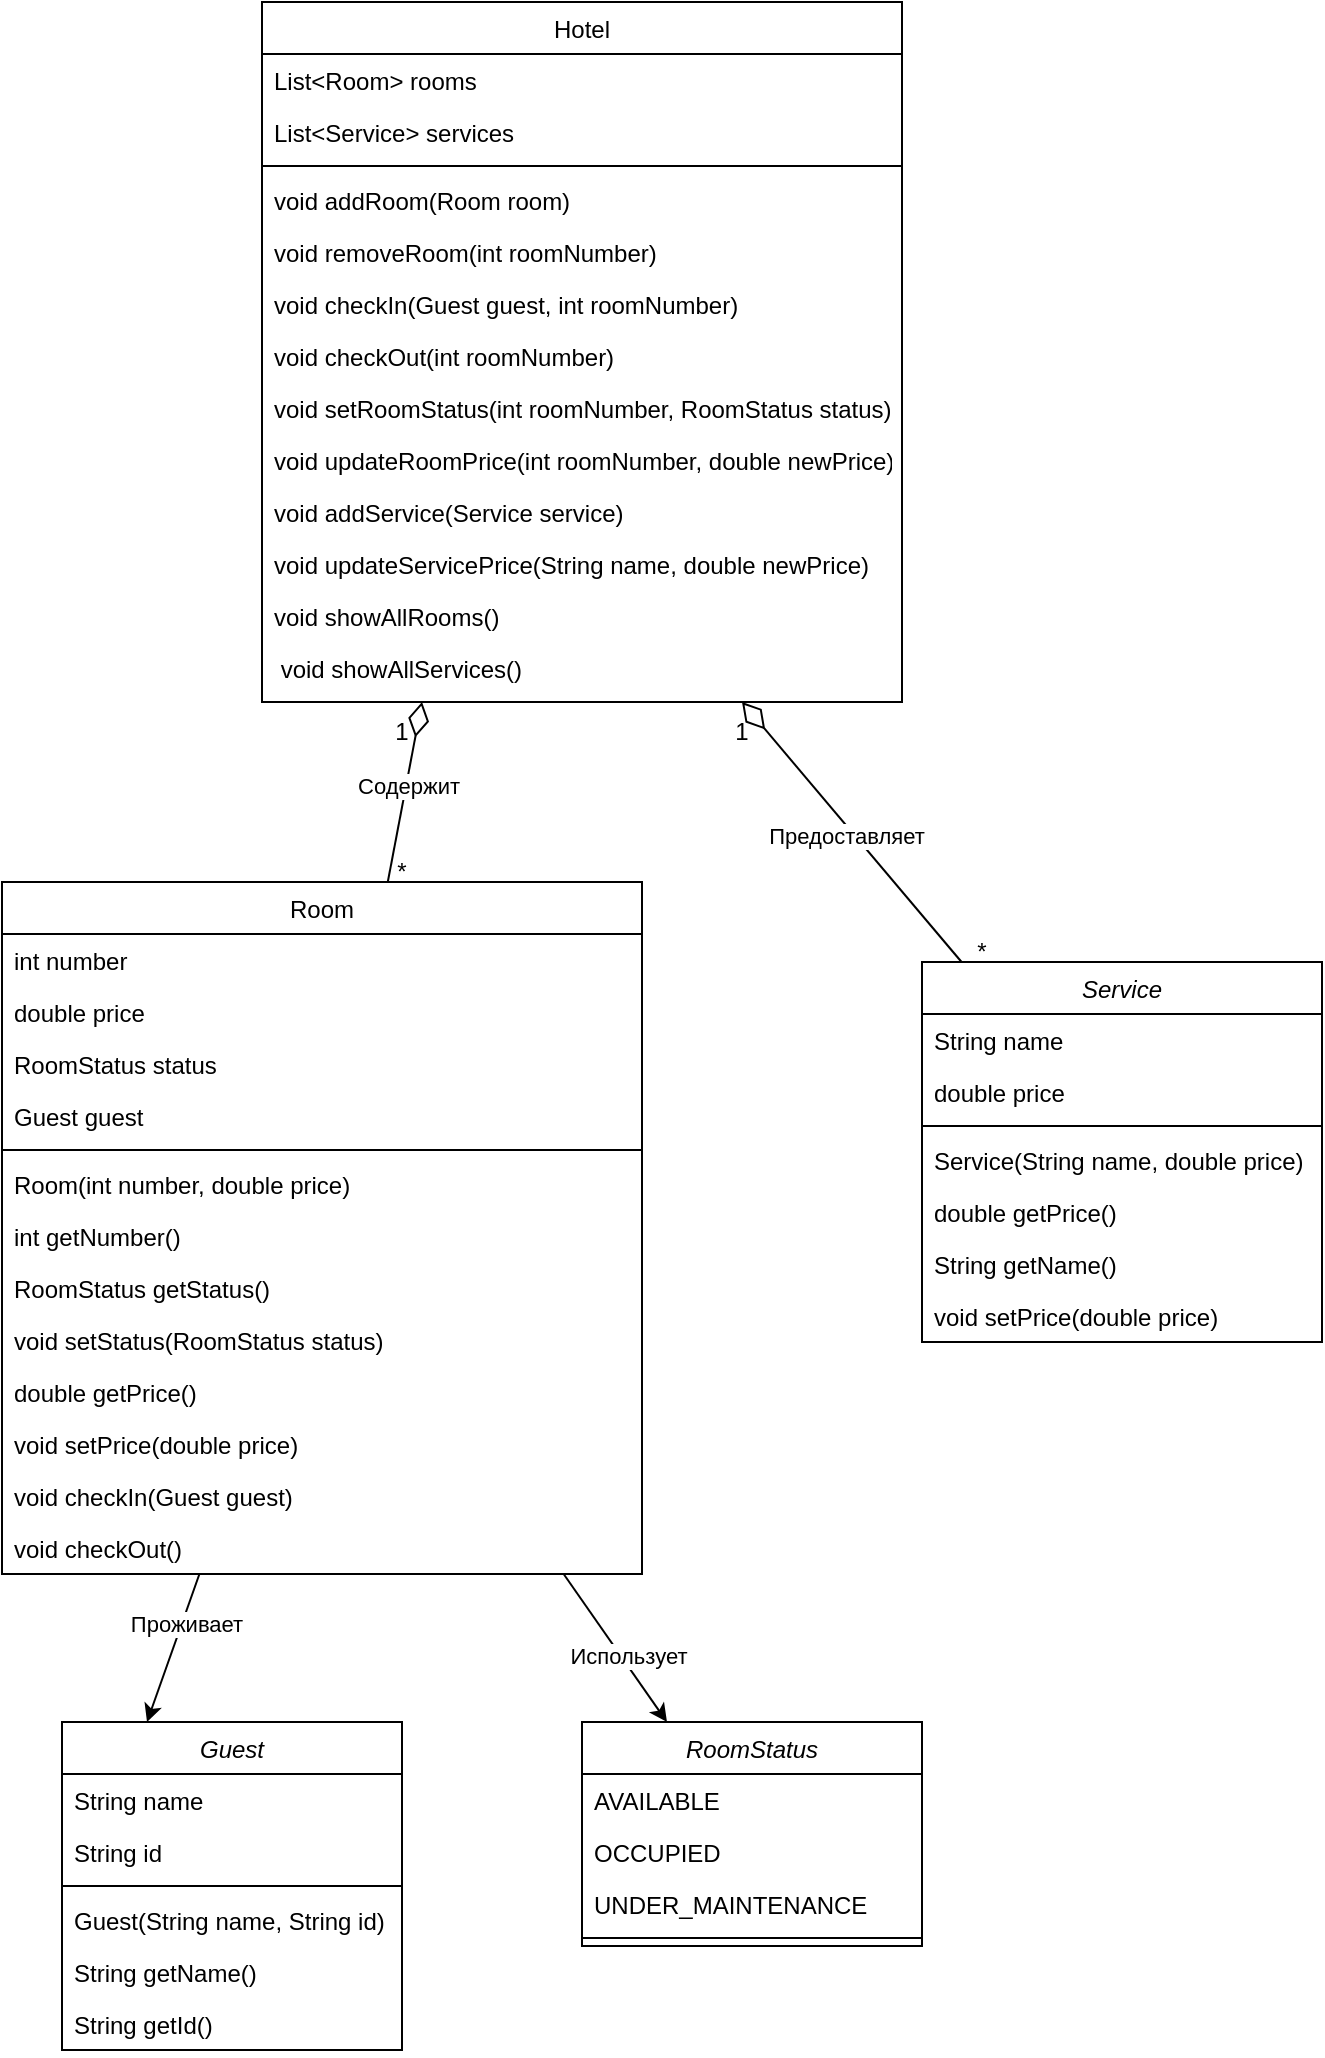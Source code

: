 <mxfile version="28.2.7">
  <diagram id="C5RBs43oDa-KdzZeNtuy" name="Page-1">
    <mxGraphModel grid="1" page="1" gridSize="10" guides="1" tooltips="1" connect="1" arrows="1" fold="1" pageScale="1" pageWidth="827" pageHeight="1169" math="0" shadow="0">
      <root>
        <mxCell id="WIyWlLk6GJQsqaUBKTNV-0" />
        <mxCell id="WIyWlLk6GJQsqaUBKTNV-1" parent="WIyWlLk6GJQsqaUBKTNV-0" />
        <mxCell id="bFmszzB-CP1Jl0M6f45P-38" style="rounded=0;orthogonalLoop=1;jettySize=auto;html=1;entryX=0.75;entryY=1;entryDx=0;entryDy=0;endArrow=diamondThin;endFill=0;endSize=15;" edge="1" parent="WIyWlLk6GJQsqaUBKTNV-1" source="zkfFHV4jXpPFQw0GAbJ--0" target="zkfFHV4jXpPFQw0GAbJ--17">
          <mxGeometry relative="1" as="geometry" />
        </mxCell>
        <mxCell id="bFmszzB-CP1Jl0M6f45P-41" value="Предоставляет" style="edgeLabel;html=1;align=center;verticalAlign=middle;resizable=0;points=[];" connectable="0" vertex="1" parent="bFmszzB-CP1Jl0M6f45P-38">
          <mxGeometry x="0.004" y="3" relative="1" as="geometry">
            <mxPoint x="-1" as="offset" />
          </mxGeometry>
        </mxCell>
        <mxCell id="zkfFHV4jXpPFQw0GAbJ--0" value="Service" style="swimlane;fontStyle=2;align=center;verticalAlign=top;childLayout=stackLayout;horizontal=1;startSize=26;horizontalStack=0;resizeParent=1;resizeLast=0;collapsible=1;marginBottom=0;rounded=0;shadow=0;strokeWidth=1;" vertex="1" parent="WIyWlLk6GJQsqaUBKTNV-1">
          <mxGeometry x="470" y="490" width="200" height="190" as="geometry">
            <mxRectangle x="230" y="140" width="160" height="26" as="alternateBounds" />
          </mxGeometry>
        </mxCell>
        <mxCell id="zkfFHV4jXpPFQw0GAbJ--1" value="String name" style="text;align=left;verticalAlign=top;spacingLeft=4;spacingRight=4;overflow=hidden;rotatable=0;points=[[0,0.5],[1,0.5]];portConstraint=eastwest;" vertex="1" parent="zkfFHV4jXpPFQw0GAbJ--0">
          <mxGeometry y="26" width="200" height="26" as="geometry" />
        </mxCell>
        <mxCell id="zkfFHV4jXpPFQw0GAbJ--2" value="double price" style="text;align=left;verticalAlign=top;spacingLeft=4;spacingRight=4;overflow=hidden;rotatable=0;points=[[0,0.5],[1,0.5]];portConstraint=eastwest;rounded=0;shadow=0;html=0;" vertex="1" parent="zkfFHV4jXpPFQw0GAbJ--0">
          <mxGeometry y="52" width="200" height="26" as="geometry" />
        </mxCell>
        <mxCell id="zkfFHV4jXpPFQw0GAbJ--4" value="" style="line;html=1;strokeWidth=1;align=left;verticalAlign=middle;spacingTop=-1;spacingLeft=3;spacingRight=3;rotatable=0;labelPosition=right;points=[];portConstraint=eastwest;" vertex="1" parent="zkfFHV4jXpPFQw0GAbJ--0">
          <mxGeometry y="78" width="200" height="8" as="geometry" />
        </mxCell>
        <mxCell id="zkfFHV4jXpPFQw0GAbJ--3" value="Service(String name, double price)" style="text;align=left;verticalAlign=top;spacingLeft=4;spacingRight=4;overflow=hidden;rotatable=0;points=[[0,0.5],[1,0.5]];portConstraint=eastwest;rounded=0;shadow=0;html=0;" vertex="1" parent="zkfFHV4jXpPFQw0GAbJ--0">
          <mxGeometry y="86" width="200" height="26" as="geometry" />
        </mxCell>
        <mxCell id="zkfFHV4jXpPFQw0GAbJ--5" value="double getPrice()" style="text;align=left;verticalAlign=top;spacingLeft=4;spacingRight=4;overflow=hidden;rotatable=0;points=[[0,0.5],[1,0.5]];portConstraint=eastwest;" vertex="1" parent="zkfFHV4jXpPFQw0GAbJ--0">
          <mxGeometry y="112" width="200" height="26" as="geometry" />
        </mxCell>
        <mxCell id="bFmszzB-CP1Jl0M6f45P-27" value="String getName()" style="text;align=left;verticalAlign=top;spacingLeft=4;spacingRight=4;overflow=hidden;rotatable=0;points=[[0,0.5],[1,0.5]];portConstraint=eastwest;rounded=0;shadow=0;html=0;" vertex="1" parent="zkfFHV4jXpPFQw0GAbJ--0">
          <mxGeometry y="138" width="200" height="26" as="geometry" />
        </mxCell>
        <mxCell id="bFmszzB-CP1Jl0M6f45P-28" value="void setPrice(double price)" style="text;align=left;verticalAlign=top;spacingLeft=4;spacingRight=4;overflow=hidden;rotatable=0;points=[[0,0.5],[1,0.5]];portConstraint=eastwest;rounded=0;shadow=0;html=0;" vertex="1" parent="zkfFHV4jXpPFQw0GAbJ--0">
          <mxGeometry y="164" width="200" height="26" as="geometry" />
        </mxCell>
        <mxCell id="zkfFHV4jXpPFQw0GAbJ--17" value="Hotel" style="swimlane;fontStyle=0;align=center;verticalAlign=top;childLayout=stackLayout;horizontal=1;startSize=26;horizontalStack=0;resizeParent=1;resizeLast=0;collapsible=1;marginBottom=0;rounded=0;shadow=0;strokeWidth=1;" vertex="1" parent="WIyWlLk6GJQsqaUBKTNV-1">
          <mxGeometry x="140" y="10" width="320" height="350" as="geometry">
            <mxRectangle x="550" y="140" width="160" height="26" as="alternateBounds" />
          </mxGeometry>
        </mxCell>
        <mxCell id="zkfFHV4jXpPFQw0GAbJ--18" value="List&lt;Room&gt; rooms" style="text;align=left;verticalAlign=top;spacingLeft=4;spacingRight=4;overflow=hidden;rotatable=0;points=[[0,0.5],[1,0.5]];portConstraint=eastwest;" vertex="1" parent="zkfFHV4jXpPFQw0GAbJ--17">
          <mxGeometry y="26" width="320" height="26" as="geometry" />
        </mxCell>
        <mxCell id="zkfFHV4jXpPFQw0GAbJ--19" value="List&lt;Service&gt; services" style="text;align=left;verticalAlign=top;spacingLeft=4;spacingRight=4;overflow=hidden;rotatable=0;points=[[0,0.5],[1,0.5]];portConstraint=eastwest;rounded=0;shadow=0;html=0;" vertex="1" parent="zkfFHV4jXpPFQw0GAbJ--17">
          <mxGeometry y="52" width="320" height="26" as="geometry" />
        </mxCell>
        <mxCell id="zkfFHV4jXpPFQw0GAbJ--23" value="" style="line;html=1;strokeWidth=1;align=left;verticalAlign=middle;spacingTop=-1;spacingLeft=3;spacingRight=3;rotatable=0;labelPosition=right;points=[];portConstraint=eastwest;" vertex="1" parent="zkfFHV4jXpPFQw0GAbJ--17">
          <mxGeometry y="78" width="320" height="8" as="geometry" />
        </mxCell>
        <mxCell id="zkfFHV4jXpPFQw0GAbJ--20" value="void addRoom(Room room)" style="text;align=left;verticalAlign=top;spacingLeft=4;spacingRight=4;overflow=hidden;rotatable=0;points=[[0,0.5],[1,0.5]];portConstraint=eastwest;rounded=0;shadow=0;html=0;" vertex="1" parent="zkfFHV4jXpPFQw0GAbJ--17">
          <mxGeometry y="86" width="320" height="26" as="geometry" />
        </mxCell>
        <mxCell id="zkfFHV4jXpPFQw0GAbJ--21" value="void removeRoom(int roomNumber)" style="text;align=left;verticalAlign=top;spacingLeft=4;spacingRight=4;overflow=hidden;rotatable=0;points=[[0,0.5],[1,0.5]];portConstraint=eastwest;rounded=0;shadow=0;html=0;" vertex="1" parent="zkfFHV4jXpPFQw0GAbJ--17">
          <mxGeometry y="112" width="320" height="26" as="geometry" />
        </mxCell>
        <mxCell id="zkfFHV4jXpPFQw0GAbJ--22" value="void checkIn(Guest guest, int roomNumber)" style="text;align=left;verticalAlign=top;spacingLeft=4;spacingRight=4;overflow=hidden;rotatable=0;points=[[0,0.5],[1,0.5]];portConstraint=eastwest;rounded=0;shadow=0;html=0;" vertex="1" parent="zkfFHV4jXpPFQw0GAbJ--17">
          <mxGeometry y="138" width="320" height="26" as="geometry" />
        </mxCell>
        <mxCell id="zkfFHV4jXpPFQw0GAbJ--24" value="void checkOut(int roomNumber)" style="text;align=left;verticalAlign=top;spacingLeft=4;spacingRight=4;overflow=hidden;rotatable=0;points=[[0,0.5],[1,0.5]];portConstraint=eastwest;" vertex="1" parent="zkfFHV4jXpPFQw0GAbJ--17">
          <mxGeometry y="164" width="320" height="26" as="geometry" />
        </mxCell>
        <mxCell id="zkfFHV4jXpPFQw0GAbJ--25" value="void setRoomStatus(int roomNumber, RoomStatus status)" style="text;align=left;verticalAlign=top;spacingLeft=4;spacingRight=4;overflow=hidden;rotatable=0;points=[[0,0.5],[1,0.5]];portConstraint=eastwest;" vertex="1" parent="zkfFHV4jXpPFQw0GAbJ--17">
          <mxGeometry y="190" width="320" height="26" as="geometry" />
        </mxCell>
        <mxCell id="bFmszzB-CP1Jl0M6f45P-1" value="void updateRoomPrice(int roomNumber, double newPrice)" style="text;align=left;verticalAlign=top;spacingLeft=4;spacingRight=4;overflow=hidden;rotatable=0;points=[[0,0.5],[1,0.5]];portConstraint=eastwest;rounded=0;shadow=0;html=0;" vertex="1" parent="zkfFHV4jXpPFQw0GAbJ--17">
          <mxGeometry y="216" width="320" height="26" as="geometry" />
        </mxCell>
        <mxCell id="bFmszzB-CP1Jl0M6f45P-2" value="void addService(Service service)" style="text;align=left;verticalAlign=top;spacingLeft=4;spacingRight=4;overflow=hidden;rotatable=0;points=[[0,0.5],[1,0.5]];portConstraint=eastwest;rounded=0;shadow=0;html=0;" vertex="1" parent="zkfFHV4jXpPFQw0GAbJ--17">
          <mxGeometry y="242" width="320" height="26" as="geometry" />
        </mxCell>
        <mxCell id="bFmszzB-CP1Jl0M6f45P-3" value="void updateServicePrice(String name, double newPrice)" style="text;align=left;verticalAlign=top;spacingLeft=4;spacingRight=4;overflow=hidden;rotatable=0;points=[[0,0.5],[1,0.5]];portConstraint=eastwest;rounded=0;shadow=0;html=0;" vertex="1" parent="zkfFHV4jXpPFQw0GAbJ--17">
          <mxGeometry y="268" width="320" height="26" as="geometry" />
        </mxCell>
        <mxCell id="bFmszzB-CP1Jl0M6f45P-4" value="void showAllRooms()" style="text;align=left;verticalAlign=top;spacingLeft=4;spacingRight=4;overflow=hidden;rotatable=0;points=[[0,0.5],[1,0.5]];portConstraint=eastwest;rounded=0;shadow=0;html=0;" vertex="1" parent="zkfFHV4jXpPFQw0GAbJ--17">
          <mxGeometry y="294" width="320" height="26" as="geometry" />
        </mxCell>
        <mxCell id="bFmszzB-CP1Jl0M6f45P-5" value=" void showAllServices()" style="text;align=left;verticalAlign=top;spacingLeft=4;spacingRight=4;overflow=hidden;rotatable=0;points=[[0,0.5],[1,0.5]];portConstraint=eastwest;rounded=0;shadow=0;html=0;" vertex="1" parent="zkfFHV4jXpPFQw0GAbJ--17">
          <mxGeometry y="320" width="320" height="26" as="geometry" />
        </mxCell>
        <mxCell id="bFmszzB-CP1Jl0M6f45P-37" style="rounded=0;orthogonalLoop=1;jettySize=auto;html=1;entryX=0.25;entryY=1;entryDx=0;entryDy=0;endArrow=diamondThin;endFill=0;endSize=15;" edge="1" parent="WIyWlLk6GJQsqaUBKTNV-1" source="bFmszzB-CP1Jl0M6f45P-7" target="zkfFHV4jXpPFQw0GAbJ--17">
          <mxGeometry relative="1" as="geometry">
            <mxPoint x="210" y="380" as="targetPoint" />
          </mxGeometry>
        </mxCell>
        <mxCell id="bFmszzB-CP1Jl0M6f45P-42" value="Содержит" style="edgeLabel;html=1;align=center;verticalAlign=middle;resizable=0;points=[];" connectable="0" vertex="1" parent="bFmszzB-CP1Jl0M6f45P-37">
          <mxGeometry x="0.076" y="-1" relative="1" as="geometry">
            <mxPoint as="offset" />
          </mxGeometry>
        </mxCell>
        <mxCell id="bFmszzB-CP1Jl0M6f45P-39" style="rounded=0;orthogonalLoop=1;jettySize=auto;html=1;entryX=0.25;entryY=0;entryDx=0;entryDy=0;" edge="1" parent="WIyWlLk6GJQsqaUBKTNV-1" source="bFmszzB-CP1Jl0M6f45P-7" target="bFmszzB-CP1Jl0M6f45P-21">
          <mxGeometry relative="1" as="geometry" />
        </mxCell>
        <mxCell id="bFmszzB-CP1Jl0M6f45P-44" value="Проживает" style="edgeLabel;html=1;align=center;verticalAlign=middle;resizable=0;points=[];" connectable="0" vertex="1" parent="bFmszzB-CP1Jl0M6f45P-39">
          <mxGeometry x="-0.345" y="2" relative="1" as="geometry">
            <mxPoint as="offset" />
          </mxGeometry>
        </mxCell>
        <mxCell id="bFmszzB-CP1Jl0M6f45P-40" style="rounded=0;orthogonalLoop=1;jettySize=auto;html=1;entryX=0.25;entryY=0;entryDx=0;entryDy=0;" edge="1" parent="WIyWlLk6GJQsqaUBKTNV-1" source="bFmszzB-CP1Jl0M6f45P-7" target="bFmszzB-CP1Jl0M6f45P-30">
          <mxGeometry relative="1" as="geometry" />
        </mxCell>
        <mxCell id="bFmszzB-CP1Jl0M6f45P-43" value="Использует" style="edgeLabel;html=1;align=center;verticalAlign=middle;resizable=0;points=[];" connectable="0" vertex="1" parent="bFmszzB-CP1Jl0M6f45P-40">
          <mxGeometry x="0.138" y="3" relative="1" as="geometry">
            <mxPoint as="offset" />
          </mxGeometry>
        </mxCell>
        <mxCell id="bFmszzB-CP1Jl0M6f45P-7" value="Room" style="swimlane;fontStyle=0;align=center;verticalAlign=top;childLayout=stackLayout;horizontal=1;startSize=26;horizontalStack=0;resizeParent=1;resizeLast=0;collapsible=1;marginBottom=0;rounded=0;shadow=0;strokeWidth=1;" vertex="1" parent="WIyWlLk6GJQsqaUBKTNV-1">
          <mxGeometry x="10" y="450" width="320" height="346" as="geometry">
            <mxRectangle x="550" y="140" width="160" height="26" as="alternateBounds" />
          </mxGeometry>
        </mxCell>
        <mxCell id="bFmszzB-CP1Jl0M6f45P-8" value="int number" style="text;align=left;verticalAlign=top;spacingLeft=4;spacingRight=4;overflow=hidden;rotatable=0;points=[[0,0.5],[1,0.5]];portConstraint=eastwest;" vertex="1" parent="bFmszzB-CP1Jl0M6f45P-7">
          <mxGeometry y="26" width="320" height="26" as="geometry" />
        </mxCell>
        <mxCell id="bFmszzB-CP1Jl0M6f45P-9" value="double price" style="text;align=left;verticalAlign=top;spacingLeft=4;spacingRight=4;overflow=hidden;rotatable=0;points=[[0,0.5],[1,0.5]];portConstraint=eastwest;rounded=0;shadow=0;html=0;" vertex="1" parent="bFmszzB-CP1Jl0M6f45P-7">
          <mxGeometry y="52" width="320" height="26" as="geometry" />
        </mxCell>
        <mxCell id="bFmszzB-CP1Jl0M6f45P-11" value="RoomStatus status" style="text;align=left;verticalAlign=top;spacingLeft=4;spacingRight=4;overflow=hidden;rotatable=0;points=[[0,0.5],[1,0.5]];portConstraint=eastwest;rounded=0;shadow=0;html=0;" vertex="1" parent="bFmszzB-CP1Jl0M6f45P-7">
          <mxGeometry y="78" width="320" height="26" as="geometry" />
        </mxCell>
        <mxCell id="bFmszzB-CP1Jl0M6f45P-12" value="Guest guest" style="text;align=left;verticalAlign=top;spacingLeft=4;spacingRight=4;overflow=hidden;rotatable=0;points=[[0,0.5],[1,0.5]];portConstraint=eastwest;rounded=0;shadow=0;html=0;" vertex="1" parent="bFmszzB-CP1Jl0M6f45P-7">
          <mxGeometry y="104" width="320" height="26" as="geometry" />
        </mxCell>
        <mxCell id="bFmszzB-CP1Jl0M6f45P-10" value="" style="line;html=1;strokeWidth=1;align=left;verticalAlign=middle;spacingTop=-1;spacingLeft=3;spacingRight=3;rotatable=0;labelPosition=right;points=[];portConstraint=eastwest;" vertex="1" parent="bFmszzB-CP1Jl0M6f45P-7">
          <mxGeometry y="130" width="320" height="8" as="geometry" />
        </mxCell>
        <mxCell id="bFmszzB-CP1Jl0M6f45P-13" value="Room(int number, double price)" style="text;align=left;verticalAlign=top;spacingLeft=4;spacingRight=4;overflow=hidden;rotatable=0;points=[[0,0.5],[1,0.5]];portConstraint=eastwest;rounded=0;shadow=0;html=0;" vertex="1" parent="bFmszzB-CP1Jl0M6f45P-7">
          <mxGeometry y="138" width="320" height="26" as="geometry" />
        </mxCell>
        <mxCell id="bFmszzB-CP1Jl0M6f45P-14" value="int getNumber()" style="text;align=left;verticalAlign=top;spacingLeft=4;spacingRight=4;overflow=hidden;rotatable=0;points=[[0,0.5],[1,0.5]];portConstraint=eastwest;" vertex="1" parent="bFmszzB-CP1Jl0M6f45P-7">
          <mxGeometry y="164" width="320" height="26" as="geometry" />
        </mxCell>
        <mxCell id="bFmszzB-CP1Jl0M6f45P-15" value="RoomStatus getStatus()&#xa;" style="text;align=left;verticalAlign=top;spacingLeft=4;spacingRight=4;overflow=hidden;rotatable=0;points=[[0,0.5],[1,0.5]];portConstraint=eastwest;" vertex="1" parent="bFmszzB-CP1Jl0M6f45P-7">
          <mxGeometry y="190" width="320" height="26" as="geometry" />
        </mxCell>
        <mxCell id="bFmszzB-CP1Jl0M6f45P-16" value="void setStatus(RoomStatus status)" style="text;align=left;verticalAlign=top;spacingLeft=4;spacingRight=4;overflow=hidden;rotatable=0;points=[[0,0.5],[1,0.5]];portConstraint=eastwest;rounded=0;shadow=0;html=0;" vertex="1" parent="bFmszzB-CP1Jl0M6f45P-7">
          <mxGeometry y="216" width="320" height="26" as="geometry" />
        </mxCell>
        <mxCell id="bFmszzB-CP1Jl0M6f45P-17" value="double getPrice()" style="text;align=left;verticalAlign=top;spacingLeft=4;spacingRight=4;overflow=hidden;rotatable=0;points=[[0,0.5],[1,0.5]];portConstraint=eastwest;rounded=0;shadow=0;html=0;" vertex="1" parent="bFmszzB-CP1Jl0M6f45P-7">
          <mxGeometry y="242" width="320" height="26" as="geometry" />
        </mxCell>
        <mxCell id="bFmszzB-CP1Jl0M6f45P-18" value="void setPrice(double price)" style="text;align=left;verticalAlign=top;spacingLeft=4;spacingRight=4;overflow=hidden;rotatable=0;points=[[0,0.5],[1,0.5]];portConstraint=eastwest;rounded=0;shadow=0;html=0;" vertex="1" parent="bFmszzB-CP1Jl0M6f45P-7">
          <mxGeometry y="268" width="320" height="26" as="geometry" />
        </mxCell>
        <mxCell id="bFmszzB-CP1Jl0M6f45P-19" value="void checkIn(Guest guest)" style="text;align=left;verticalAlign=top;spacingLeft=4;spacingRight=4;overflow=hidden;rotatable=0;points=[[0,0.5],[1,0.5]];portConstraint=eastwest;rounded=0;shadow=0;html=0;" vertex="1" parent="bFmszzB-CP1Jl0M6f45P-7">
          <mxGeometry y="294" width="320" height="26" as="geometry" />
        </mxCell>
        <mxCell id="bFmszzB-CP1Jl0M6f45P-20" value="void checkOut()" style="text;align=left;verticalAlign=top;spacingLeft=4;spacingRight=4;overflow=hidden;rotatable=0;points=[[0,0.5],[1,0.5]];portConstraint=eastwest;rounded=0;shadow=0;html=0;" vertex="1" parent="bFmszzB-CP1Jl0M6f45P-7">
          <mxGeometry y="320" width="320" height="26" as="geometry" />
        </mxCell>
        <mxCell id="bFmszzB-CP1Jl0M6f45P-21" value="Guest" style="swimlane;fontStyle=2;align=center;verticalAlign=top;childLayout=stackLayout;horizontal=1;startSize=26;horizontalStack=0;resizeParent=1;resizeLast=0;collapsible=1;marginBottom=0;rounded=0;shadow=0;strokeWidth=1;" vertex="1" parent="WIyWlLk6GJQsqaUBKTNV-1">
          <mxGeometry x="40" y="870" width="170" height="164" as="geometry">
            <mxRectangle x="230" y="140" width="160" height="26" as="alternateBounds" />
          </mxGeometry>
        </mxCell>
        <mxCell id="bFmszzB-CP1Jl0M6f45P-22" value="String name" style="text;align=left;verticalAlign=top;spacingLeft=4;spacingRight=4;overflow=hidden;rotatable=0;points=[[0,0.5],[1,0.5]];portConstraint=eastwest;" vertex="1" parent="bFmszzB-CP1Jl0M6f45P-21">
          <mxGeometry y="26" width="170" height="26" as="geometry" />
        </mxCell>
        <mxCell id="bFmszzB-CP1Jl0M6f45P-23" value="String id" style="text;align=left;verticalAlign=top;spacingLeft=4;spacingRight=4;overflow=hidden;rotatable=0;points=[[0,0.5],[1,0.5]];portConstraint=eastwest;rounded=0;shadow=0;html=0;" vertex="1" parent="bFmszzB-CP1Jl0M6f45P-21">
          <mxGeometry y="52" width="170" height="26" as="geometry" />
        </mxCell>
        <mxCell id="bFmszzB-CP1Jl0M6f45P-25" value="" style="line;html=1;strokeWidth=1;align=left;verticalAlign=middle;spacingTop=-1;spacingLeft=3;spacingRight=3;rotatable=0;labelPosition=right;points=[];portConstraint=eastwest;" vertex="1" parent="bFmszzB-CP1Jl0M6f45P-21">
          <mxGeometry y="78" width="170" height="8" as="geometry" />
        </mxCell>
        <mxCell id="bFmszzB-CP1Jl0M6f45P-24" value="Guest(String name, String id)" style="text;align=left;verticalAlign=top;spacingLeft=4;spacingRight=4;overflow=hidden;rotatable=0;points=[[0,0.5],[1,0.5]];portConstraint=eastwest;rounded=0;shadow=0;html=0;" vertex="1" parent="bFmszzB-CP1Jl0M6f45P-21">
          <mxGeometry y="86" width="170" height="26" as="geometry" />
        </mxCell>
        <mxCell id="bFmszzB-CP1Jl0M6f45P-26" value="String getName()" style="text;align=left;verticalAlign=top;spacingLeft=4;spacingRight=4;overflow=hidden;rotatable=0;points=[[0,0.5],[1,0.5]];portConstraint=eastwest;" vertex="1" parent="bFmszzB-CP1Jl0M6f45P-21">
          <mxGeometry y="112" width="170" height="26" as="geometry" />
        </mxCell>
        <mxCell id="bFmszzB-CP1Jl0M6f45P-29" value="String getId()" style="text;align=left;verticalAlign=top;spacingLeft=4;spacingRight=4;overflow=hidden;rotatable=0;points=[[0,0.5],[1,0.5]];portConstraint=eastwest;rounded=0;shadow=0;html=0;" vertex="1" parent="bFmszzB-CP1Jl0M6f45P-21">
          <mxGeometry y="138" width="170" height="26" as="geometry" />
        </mxCell>
        <mxCell id="bFmszzB-CP1Jl0M6f45P-30" value="RoomStatus" style="swimlane;fontStyle=2;align=center;verticalAlign=top;childLayout=stackLayout;horizontal=1;startSize=26;horizontalStack=0;resizeParent=1;resizeLast=0;collapsible=1;marginBottom=0;rounded=0;shadow=0;strokeWidth=1;" vertex="1" parent="WIyWlLk6GJQsqaUBKTNV-1">
          <mxGeometry x="300" y="870" width="170" height="112" as="geometry">
            <mxRectangle x="230" y="140" width="160" height="26" as="alternateBounds" />
          </mxGeometry>
        </mxCell>
        <mxCell id="bFmszzB-CP1Jl0M6f45P-31" value="AVAILABLE" style="text;align=left;verticalAlign=top;spacingLeft=4;spacingRight=4;overflow=hidden;rotatable=0;points=[[0,0.5],[1,0.5]];portConstraint=eastwest;" vertex="1" parent="bFmszzB-CP1Jl0M6f45P-30">
          <mxGeometry y="26" width="170" height="26" as="geometry" />
        </mxCell>
        <mxCell id="bFmszzB-CP1Jl0M6f45P-32" value="OCCUPIED" style="text;align=left;verticalAlign=top;spacingLeft=4;spacingRight=4;overflow=hidden;rotatable=0;points=[[0,0.5],[1,0.5]];portConstraint=eastwest;rounded=0;shadow=0;html=0;" vertex="1" parent="bFmszzB-CP1Jl0M6f45P-30">
          <mxGeometry y="52" width="170" height="26" as="geometry" />
        </mxCell>
        <mxCell id="bFmszzB-CP1Jl0M6f45P-34" value="UNDER_MAINTENANCE" style="text;align=left;verticalAlign=top;spacingLeft=4;spacingRight=4;overflow=hidden;rotatable=0;points=[[0,0.5],[1,0.5]];portConstraint=eastwest;rounded=0;shadow=0;html=0;" vertex="1" parent="bFmszzB-CP1Jl0M6f45P-30">
          <mxGeometry y="78" width="170" height="26" as="geometry" />
        </mxCell>
        <mxCell id="bFmszzB-CP1Jl0M6f45P-33" value="" style="line;html=1;strokeWidth=1;align=left;verticalAlign=middle;spacingTop=-1;spacingLeft=3;spacingRight=3;rotatable=0;labelPosition=right;points=[];portConstraint=eastwest;" vertex="1" parent="bFmszzB-CP1Jl0M6f45P-30">
          <mxGeometry y="104" width="170" height="8" as="geometry" />
        </mxCell>
        <mxCell id="bFmszzB-CP1Jl0M6f45P-45" value="1" style="text;html=1;whiteSpace=wrap;strokeColor=none;fillColor=none;align=center;verticalAlign=middle;rounded=0;" vertex="1" parent="WIyWlLk6GJQsqaUBKTNV-1">
          <mxGeometry x="350" y="360" width="60" height="30" as="geometry" />
        </mxCell>
        <mxCell id="bFmszzB-CP1Jl0M6f45P-46" value="*" style="text;html=1;whiteSpace=wrap;strokeColor=none;fillColor=none;align=center;verticalAlign=middle;rounded=0;" vertex="1" parent="WIyWlLk6GJQsqaUBKTNV-1">
          <mxGeometry x="470" y="470" width="60" height="30" as="geometry" />
        </mxCell>
        <mxCell id="bFmszzB-CP1Jl0M6f45P-47" value="1" style="text;html=1;whiteSpace=wrap;strokeColor=none;fillColor=none;align=center;verticalAlign=middle;rounded=0;" vertex="1" parent="WIyWlLk6GJQsqaUBKTNV-1">
          <mxGeometry x="180" y="360" width="60" height="30" as="geometry" />
        </mxCell>
        <mxCell id="bFmszzB-CP1Jl0M6f45P-48" value="*" style="text;html=1;whiteSpace=wrap;strokeColor=none;fillColor=none;align=center;verticalAlign=middle;rounded=0;" vertex="1" parent="WIyWlLk6GJQsqaUBKTNV-1">
          <mxGeometry x="180" y="430" width="60" height="30" as="geometry" />
        </mxCell>
      </root>
    </mxGraphModel>
  </diagram>
</mxfile>
